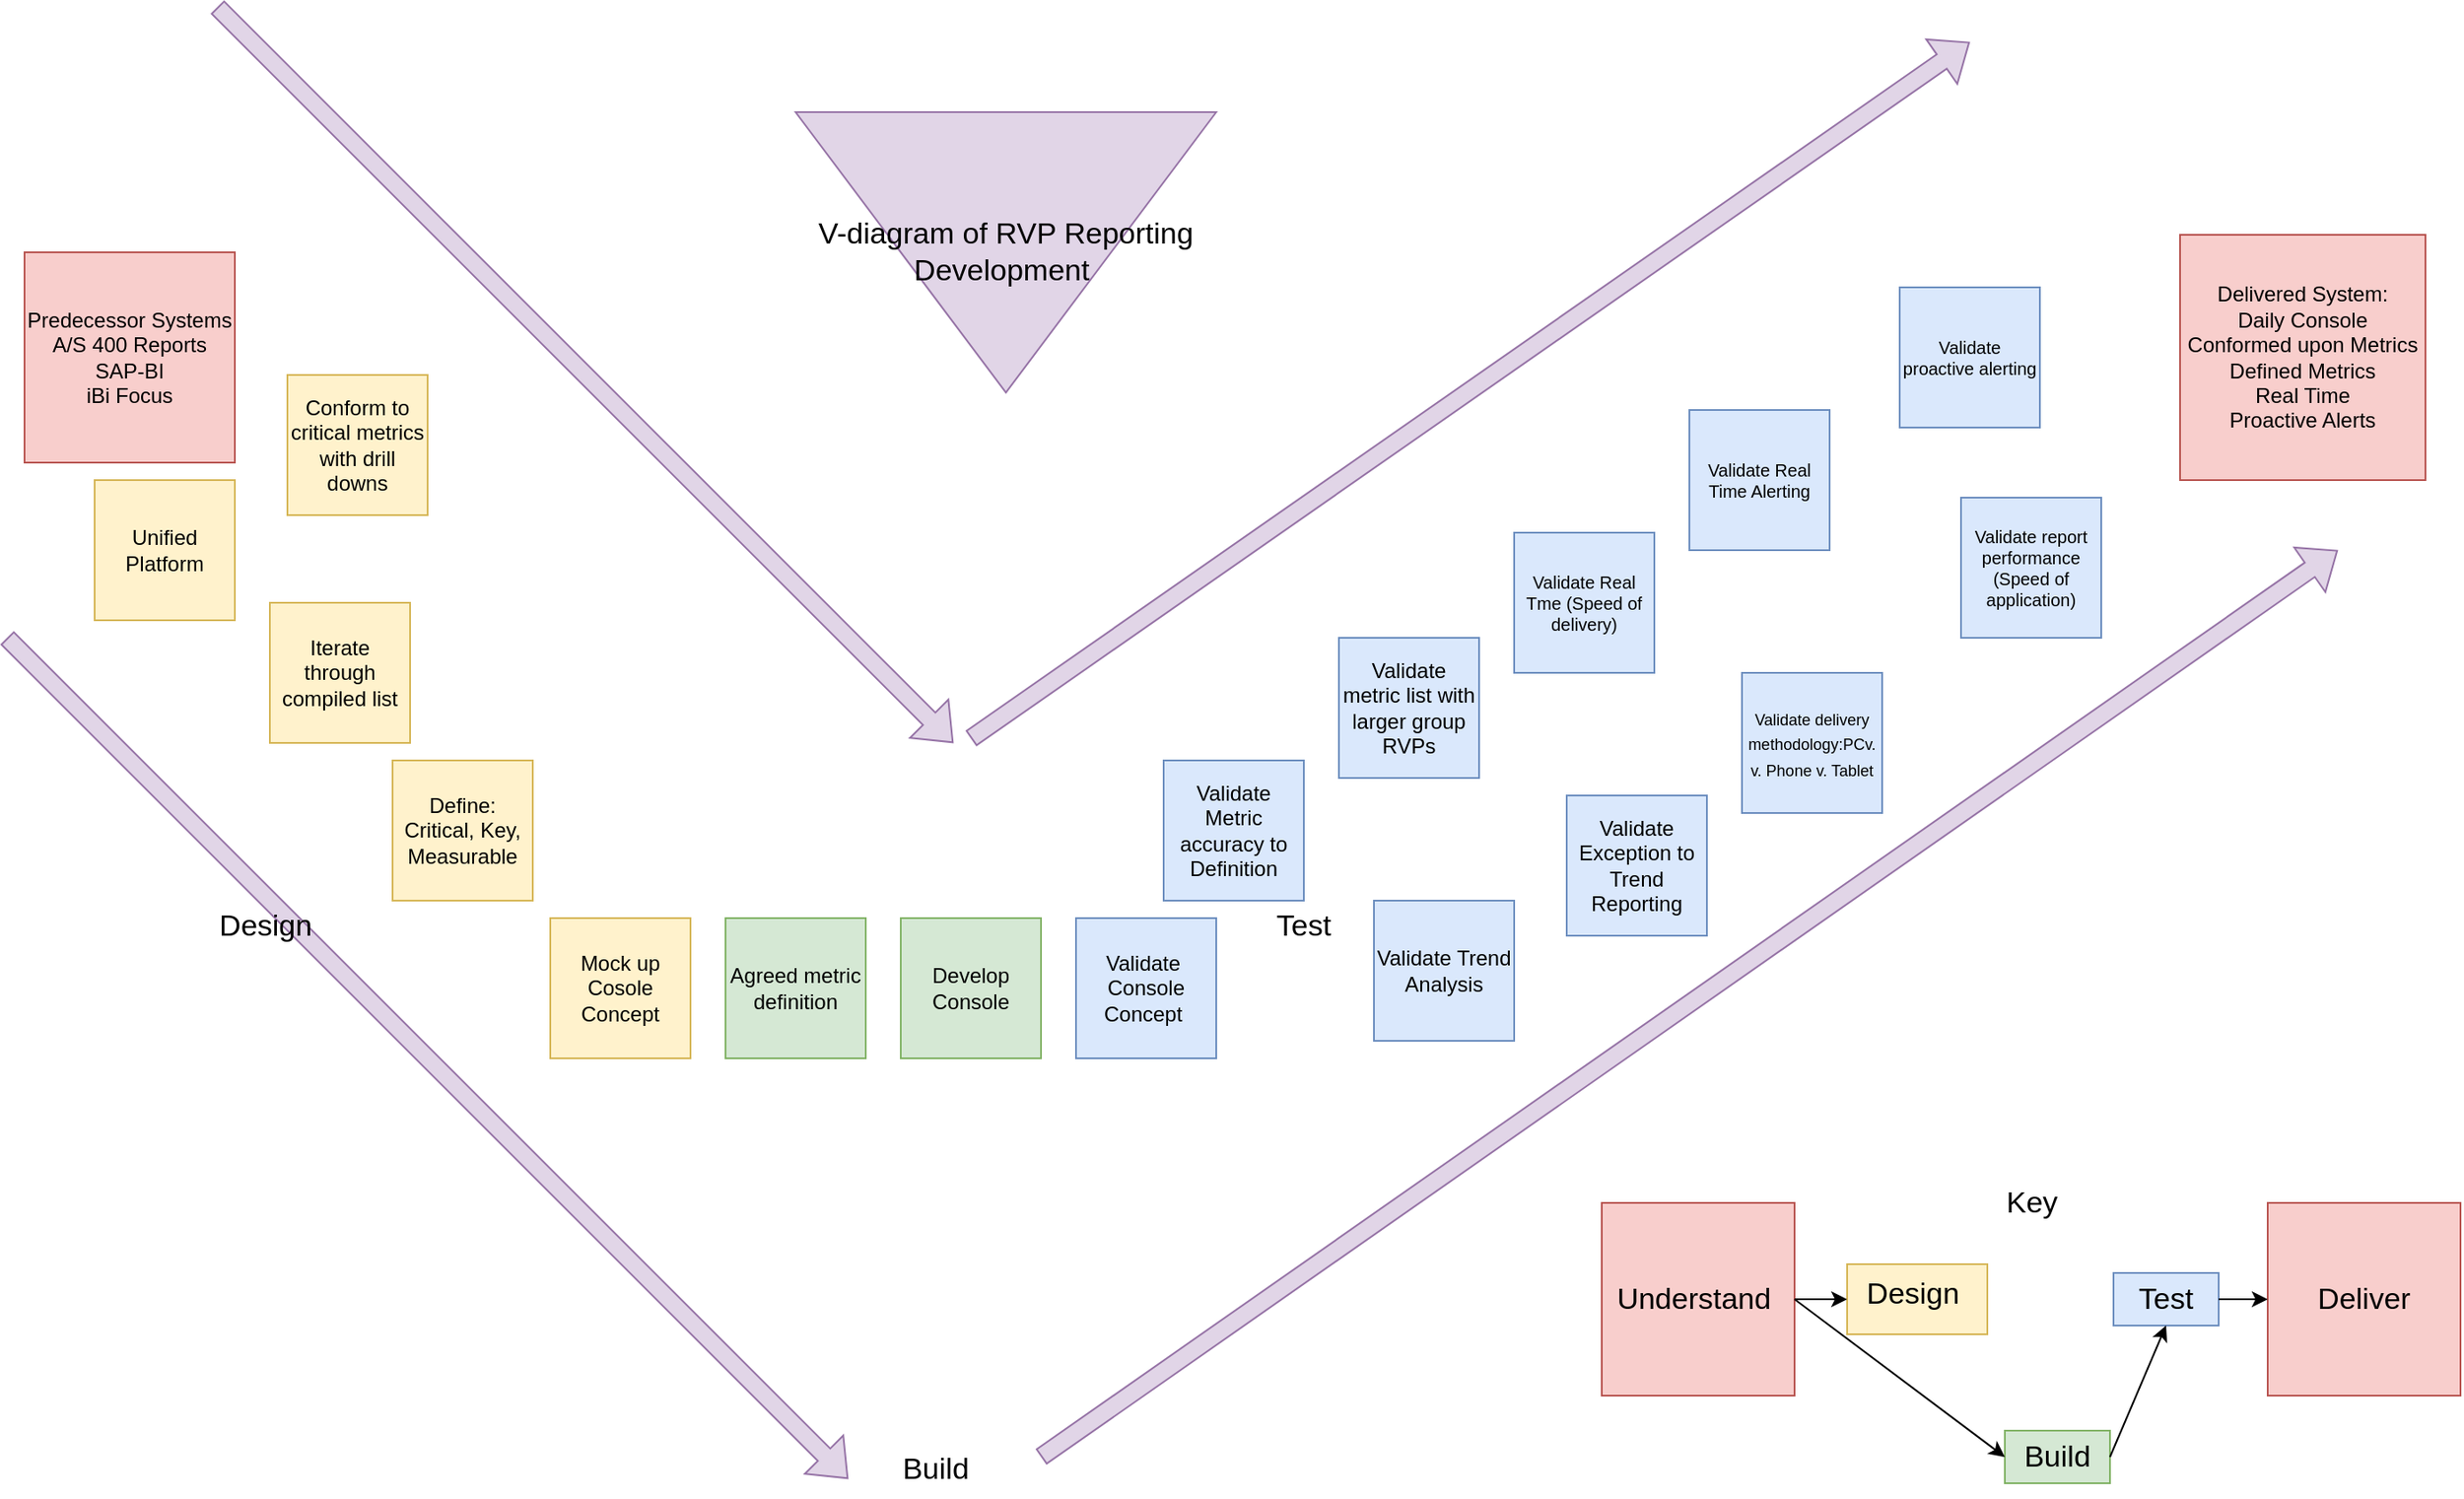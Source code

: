 <mxfile version="16.0.0" type="github">
  <diagram id="C5RBs43oDa-KdzZeNtuy" name="Page-1">
    <mxGraphModel dx="1597" dy="842" grid="1" gridSize="10" guides="1" tooltips="1" connect="1" arrows="1" fold="1" page="1" pageScale="1" pageWidth="1700" pageHeight="1100" math="0" shadow="0">
      <root>
        <mxCell id="WIyWlLk6GJQsqaUBKTNV-0" />
        <mxCell id="WIyWlLk6GJQsqaUBKTNV-1" parent="WIyWlLk6GJQsqaUBKTNV-0" />
        <mxCell id="NZtSvfg3ziE68KTO_1ax-0" value="Predecessor Systems&lt;br&gt;A/S 400 Reports&lt;br&gt;SAP-BI&lt;br&gt;iBi Focus" style="whiteSpace=wrap;html=1;aspect=fixed;fillColor=#f8cecc;strokeColor=#b85450;" parent="WIyWlLk6GJQsqaUBKTNV-1" vertex="1">
          <mxGeometry x="40" y="170" width="120" height="120" as="geometry" />
        </mxCell>
        <mxCell id="NZtSvfg3ziE68KTO_1ax-2" value="Unified Platform" style="whiteSpace=wrap;html=1;aspect=fixed;fillColor=#fff2cc;strokeColor=#d6b656;" parent="WIyWlLk6GJQsqaUBKTNV-1" vertex="1">
          <mxGeometry x="80" y="300" width="80" height="80" as="geometry" />
        </mxCell>
        <mxCell id="NZtSvfg3ziE68KTO_1ax-3" value="Conform to critical metrics with drill downs" style="whiteSpace=wrap;html=1;aspect=fixed;fillColor=#fff2cc;strokeColor=#d6b656;" parent="WIyWlLk6GJQsqaUBKTNV-1" vertex="1">
          <mxGeometry x="190" y="240" width="80" height="80" as="geometry" />
        </mxCell>
        <mxCell id="NZtSvfg3ziE68KTO_1ax-4" value="Agreed metric definition" style="whiteSpace=wrap;html=1;aspect=fixed;fillColor=#d5e8d4;strokeColor=#82b366;" parent="WIyWlLk6GJQsqaUBKTNV-1" vertex="1">
          <mxGeometry x="440" y="550" width="80" height="80" as="geometry" />
        </mxCell>
        <mxCell id="NZtSvfg3ziE68KTO_1ax-5" value="Validate metric list with larger group RVPs" style="whiteSpace=wrap;html=1;aspect=fixed;fillColor=#dae8fc;strokeColor=#6c8ebf;" parent="WIyWlLk6GJQsqaUBKTNV-1" vertex="1">
          <mxGeometry x="790" y="390" width="80" height="80" as="geometry" />
        </mxCell>
        <mxCell id="NZtSvfg3ziE68KTO_1ax-6" value="Validate Metric accuracy to Definition" style="whiteSpace=wrap;html=1;aspect=fixed;fillColor=#dae8fc;strokeColor=#6c8ebf;" parent="WIyWlLk6GJQsqaUBKTNV-1" vertex="1">
          <mxGeometry x="690" y="460" width="80" height="80" as="geometry" />
        </mxCell>
        <mxCell id="NZtSvfg3ziE68KTO_1ax-7" value="Iterate through compiled list" style="whiteSpace=wrap;html=1;aspect=fixed;fillColor=#fff2cc;strokeColor=#d6b656;" parent="WIyWlLk6GJQsqaUBKTNV-1" vertex="1">
          <mxGeometry x="180" y="370" width="80" height="80" as="geometry" />
        </mxCell>
        <mxCell id="NZtSvfg3ziE68KTO_1ax-8" value="Define: Critical, Key, Measurable" style="whiteSpace=wrap;html=1;aspect=fixed;fillColor=#fff2cc;strokeColor=#d6b656;" parent="WIyWlLk6GJQsqaUBKTNV-1" vertex="1">
          <mxGeometry x="250" y="460" width="80" height="80" as="geometry" />
        </mxCell>
        <mxCell id="NZtSvfg3ziE68KTO_1ax-9" value="Validate&amp;nbsp; Console Concept&amp;nbsp;" style="whiteSpace=wrap;html=1;aspect=fixed;fillColor=#dae8fc;strokeColor=#6c8ebf;" parent="WIyWlLk6GJQsqaUBKTNV-1" vertex="1">
          <mxGeometry x="640" y="550" width="80" height="80" as="geometry" />
        </mxCell>
        <mxCell id="NZtSvfg3ziE68KTO_1ax-10" value="Validate Trend Analysis" style="whiteSpace=wrap;html=1;aspect=fixed;fillColor=#dae8fc;strokeColor=#6c8ebf;" parent="WIyWlLk6GJQsqaUBKTNV-1" vertex="1">
          <mxGeometry x="810" y="540" width="80" height="80" as="geometry" />
        </mxCell>
        <mxCell id="NZtSvfg3ziE68KTO_1ax-11" value="Validate Exception to Trend Reporting" style="whiteSpace=wrap;html=1;aspect=fixed;fillColor=#dae8fc;strokeColor=#6c8ebf;" parent="WIyWlLk6GJQsqaUBKTNV-1" vertex="1">
          <mxGeometry x="920" y="480" width="80" height="80" as="geometry" />
        </mxCell>
        <mxCell id="NZtSvfg3ziE68KTO_1ax-12" value="&lt;font style=&quot;font-size: 9px&quot;&gt;Validate delivery methodology:PCv. v. Phone v. Tablet&lt;/font&gt;" style="whiteSpace=wrap;html=1;aspect=fixed;fillColor=#dae8fc;strokeColor=#6c8ebf;" parent="WIyWlLk6GJQsqaUBKTNV-1" vertex="1">
          <mxGeometry x="1020" y="410" width="80" height="80" as="geometry" />
        </mxCell>
        <mxCell id="NZtSvfg3ziE68KTO_1ax-13" value="&lt;font size=&quot;1&quot;&gt;Validate Real Tme (Speed of delivery)&lt;/font&gt;" style="whiteSpace=wrap;html=1;aspect=fixed;fontSize=9;fillColor=#dae8fc;strokeColor=#6c8ebf;" parent="WIyWlLk6GJQsqaUBKTNV-1" vertex="1">
          <mxGeometry x="890" y="330" width="80" height="80" as="geometry" />
        </mxCell>
        <mxCell id="NZtSvfg3ziE68KTO_1ax-14" value="Validate report performance (Speed of application)" style="whiteSpace=wrap;html=1;aspect=fixed;fontSize=10;fillColor=#dae8fc;strokeColor=#6c8ebf;" parent="WIyWlLk6GJQsqaUBKTNV-1" vertex="1">
          <mxGeometry x="1145" y="310" width="80" height="80" as="geometry" />
        </mxCell>
        <mxCell id="NZtSvfg3ziE68KTO_1ax-15" value="Validate Real Time Alerting" style="whiteSpace=wrap;html=1;aspect=fixed;fontSize=10;fillColor=#dae8fc;strokeColor=#6c8ebf;" parent="WIyWlLk6GJQsqaUBKTNV-1" vertex="1">
          <mxGeometry x="990" y="260" width="80" height="80" as="geometry" />
        </mxCell>
        <mxCell id="NZtSvfg3ziE68KTO_1ax-16" value="Validate proactive alerting" style="whiteSpace=wrap;html=1;aspect=fixed;fontSize=10;fillColor=#dae8fc;strokeColor=#6c8ebf;" parent="WIyWlLk6GJQsqaUBKTNV-1" vertex="1">
          <mxGeometry x="1110" y="190" width="80" height="80" as="geometry" />
        </mxCell>
        <mxCell id="NZtSvfg3ziE68KTO_1ax-17" value="" style="shape=flexArrow;endArrow=classic;html=1;rounded=0;fontSize=10;fillColor=#e1d5e7;strokeColor=#9673a6;" parent="WIyWlLk6GJQsqaUBKTNV-1" edge="1">
          <mxGeometry width="50" height="50" relative="1" as="geometry">
            <mxPoint x="30" y="390" as="sourcePoint" />
            <mxPoint x="510" y="870" as="targetPoint" />
          </mxGeometry>
        </mxCell>
        <mxCell id="NZtSvfg3ziE68KTO_1ax-20" value="" style="shape=flexArrow;endArrow=classic;html=1;rounded=0;fontSize=10;fillColor=#e1d5e7;strokeColor=#9673a6;exitX=1;exitY=0.25;exitDx=0;exitDy=0;" parent="WIyWlLk6GJQsqaUBKTNV-1" edge="1">
          <mxGeometry width="50" height="50" relative="1" as="geometry">
            <mxPoint x="620" y="857.5" as="sourcePoint" />
            <mxPoint x="1360" y="340" as="targetPoint" />
          </mxGeometry>
        </mxCell>
        <mxCell id="NZtSvfg3ziE68KTO_1ax-22" value="&lt;font style=&quot;font-size: 17px&quot;&gt;V-diagram of RVP Reporting Development&amp;nbsp;&lt;/font&gt;" style="triangle;whiteSpace=wrap;html=1;fontSize=10;direction=south;fillColor=#e1d5e7;strokeColor=#9673a6;" parent="WIyWlLk6GJQsqaUBKTNV-1" vertex="1">
          <mxGeometry x="480" y="90" width="240" height="160" as="geometry" />
        </mxCell>
        <mxCell id="NZtSvfg3ziE68KTO_1ax-23" value="Design&amp;nbsp;" style="text;html=1;strokeColor=none;fillColor=none;align=center;verticalAlign=middle;whiteSpace=wrap;rounded=0;fontSize=17;" parent="WIyWlLk6GJQsqaUBKTNV-1" vertex="1">
          <mxGeometry x="150" y="540" width="60" height="30" as="geometry" />
        </mxCell>
        <mxCell id="NZtSvfg3ziE68KTO_1ax-24" value="Build" style="text;html=1;strokeColor=none;fillColor=none;align=center;verticalAlign=middle;whiteSpace=wrap;rounded=0;fontSize=17;" parent="WIyWlLk6GJQsqaUBKTNV-1" vertex="1">
          <mxGeometry x="530" y="850" width="60" height="30" as="geometry" />
        </mxCell>
        <mxCell id="NZtSvfg3ziE68KTO_1ax-25" value="Test" style="text;html=1;strokeColor=none;fillColor=none;align=center;verticalAlign=middle;whiteSpace=wrap;rounded=0;fontSize=17;" parent="WIyWlLk6GJQsqaUBKTNV-1" vertex="1">
          <mxGeometry x="740" y="540" width="60" height="30" as="geometry" />
        </mxCell>
        <mxCell id="NZtSvfg3ziE68KTO_1ax-27" value="Mock up Cosole Concept" style="whiteSpace=wrap;html=1;aspect=fixed;fillColor=#fff2cc;strokeColor=#d6b656;" parent="WIyWlLk6GJQsqaUBKTNV-1" vertex="1">
          <mxGeometry x="340" y="550" width="80" height="80" as="geometry" />
        </mxCell>
        <mxCell id="NZtSvfg3ziE68KTO_1ax-28" value="Develop Console" style="whiteSpace=wrap;html=1;aspect=fixed;fillColor=#d5e8d4;strokeColor=#82b366;" parent="WIyWlLk6GJQsqaUBKTNV-1" vertex="1">
          <mxGeometry x="540" y="550" width="80" height="80" as="geometry" />
        </mxCell>
        <mxCell id="NZtSvfg3ziE68KTO_1ax-37" value="&lt;span style=&quot;color: rgb(0 , 0 , 0) ; font-family: &amp;#34;helvetica&amp;#34; ; font-size: 17px ; font-style: normal ; font-weight: 400 ; letter-spacing: normal ; text-indent: 0px ; text-transform: none ; word-spacing: 0px ; display: inline ; float: none ; background-color: rgb(255 , 242 , 204)&quot;&gt;Design&amp;nbsp;&lt;/span&gt;" style="text;whiteSpace=wrap;html=1;fontSize=17;fillColor=#fff2cc;strokeColor=#d6b656;align=center;" parent="WIyWlLk6GJQsqaUBKTNV-1" vertex="1">
          <mxGeometry x="1080" y="747.5" width="80" height="40" as="geometry" />
        </mxCell>
        <mxCell id="NZtSvfg3ziE68KTO_1ax-38" value="Build" style="text;html=1;strokeColor=#82b366;fillColor=#d5e8d4;align=center;verticalAlign=middle;whiteSpace=wrap;rounded=0;fontSize=17;" parent="WIyWlLk6GJQsqaUBKTNV-1" vertex="1">
          <mxGeometry x="1170" y="842.5" width="60" height="30" as="geometry" />
        </mxCell>
        <mxCell id="NZtSvfg3ziE68KTO_1ax-39" value="Test" style="text;html=1;strokeColor=#6C8EBF;fillColor=#dae8fc;align=center;verticalAlign=middle;whiteSpace=wrap;rounded=0;fontSize=17;" parent="WIyWlLk6GJQsqaUBKTNV-1" vertex="1">
          <mxGeometry x="1232" y="752.5" width="60" height="30" as="geometry" />
        </mxCell>
        <mxCell id="NZtSvfg3ziE68KTO_1ax-42" value="Key" style="text;html=1;align=center;verticalAlign=middle;resizable=0;points=[];autosize=1;strokeColor=none;fillColor=none;fontSize=17;" parent="WIyWlLk6GJQsqaUBKTNV-1" vertex="1">
          <mxGeometry x="1160" y="697.5" width="50" height="30" as="geometry" />
        </mxCell>
        <mxCell id="NZtSvfg3ziE68KTO_1ax-44" value="Delivered System:&lt;br&gt;Daily Console&lt;br&gt;Conformed upon Metrics&lt;br&gt;Defined Metrics&lt;br&gt;Real Time&lt;br&gt;Proactive Alerts" style="whiteSpace=wrap;html=1;aspect=fixed;fillColor=#f8cecc;strokeColor=#b85450;" parent="WIyWlLk6GJQsqaUBKTNV-1" vertex="1">
          <mxGeometry x="1270" y="160" width="140" height="140" as="geometry" />
        </mxCell>
        <mxCell id="NZtSvfg3ziE68KTO_1ax-45" value="Understand&amp;nbsp;" style="whiteSpace=wrap;html=1;aspect=fixed;labelBackgroundColor=#F8CECC;fontSize=17;strokeColor=#b85450;fillColor=#f8cecc;" parent="WIyWlLk6GJQsqaUBKTNV-1" vertex="1">
          <mxGeometry x="940" y="712.5" width="110" height="110" as="geometry" />
        </mxCell>
        <mxCell id="NZtSvfg3ziE68KTO_1ax-46" value="Deliver" style="whiteSpace=wrap;html=1;aspect=fixed;labelBackgroundColor=#F8CECC;fontSize=17;strokeColor=#b85450;fillColor=#f8cecc;" parent="WIyWlLk6GJQsqaUBKTNV-1" vertex="1">
          <mxGeometry x="1320" y="712.5" width="110" height="110" as="geometry" />
        </mxCell>
        <mxCell id="NZtSvfg3ziE68KTO_1ax-49" value="" style="endArrow=classic;html=1;rounded=0;fontSize=17;exitX=1;exitY=0.5;exitDx=0;exitDy=0;entryX=0;entryY=0.5;entryDx=0;entryDy=0;" parent="WIyWlLk6GJQsqaUBKTNV-1" source="NZtSvfg3ziE68KTO_1ax-45" target="NZtSvfg3ziE68KTO_1ax-37" edge="1">
          <mxGeometry width="50" height="50" relative="1" as="geometry">
            <mxPoint x="510" y="460" as="sourcePoint" />
            <mxPoint x="560" y="410" as="targetPoint" />
          </mxGeometry>
        </mxCell>
        <mxCell id="NZtSvfg3ziE68KTO_1ax-51" value="" style="endArrow=classic;html=1;rounded=0;fontSize=17;exitX=1;exitY=0.5;exitDx=0;exitDy=0;" parent="WIyWlLk6GJQsqaUBKTNV-1" source="NZtSvfg3ziE68KTO_1ax-39" target="NZtSvfg3ziE68KTO_1ax-46" edge="1">
          <mxGeometry width="50" height="50" relative="1" as="geometry">
            <mxPoint x="510" y="480" as="sourcePoint" />
            <mxPoint x="560" y="430" as="targetPoint" />
          </mxGeometry>
        </mxCell>
        <mxCell id="NZtSvfg3ziE68KTO_1ax-52" value="" style="endArrow=classic;html=1;rounded=0;fontSize=17;entryX=0;entryY=0.5;entryDx=0;entryDy=0;exitX=1;exitY=0.5;exitDx=0;exitDy=0;" parent="WIyWlLk6GJQsqaUBKTNV-1" target="NZtSvfg3ziE68KTO_1ax-38" edge="1" source="NZtSvfg3ziE68KTO_1ax-45">
          <mxGeometry width="50" height="50" relative="1" as="geometry">
            <mxPoint x="850" y="705" as="sourcePoint" />
            <mxPoint x="60" y="640" as="targetPoint" />
          </mxGeometry>
        </mxCell>
        <mxCell id="NZtSvfg3ziE68KTO_1ax-53" value="" style="endArrow=classic;html=1;rounded=0;fontSize=17;exitX=1;exitY=0.5;exitDx=0;exitDy=0;entryX=0.5;entryY=1;entryDx=0;entryDy=0;" parent="WIyWlLk6GJQsqaUBKTNV-1" source="NZtSvfg3ziE68KTO_1ax-38" target="NZtSvfg3ziE68KTO_1ax-39" edge="1">
          <mxGeometry width="50" height="50" relative="1" as="geometry">
            <mxPoint x="510" y="480" as="sourcePoint" />
            <mxPoint x="560" y="430" as="targetPoint" />
          </mxGeometry>
        </mxCell>
        <mxCell id="DgTb2B2vFIXz5Q7duLFu-6" value="" style="shape=flexArrow;endArrow=classic;html=1;rounded=0;fontSize=10;fillColor=#e1d5e7;strokeColor=#9673a6;" edge="1" parent="WIyWlLk6GJQsqaUBKTNV-1">
          <mxGeometry width="50" height="50" relative="1" as="geometry">
            <mxPoint x="150" y="30" as="sourcePoint" />
            <mxPoint x="570" y="450" as="targetPoint" />
          </mxGeometry>
        </mxCell>
        <mxCell id="DgTb2B2vFIXz5Q7duLFu-7" value="" style="shape=flexArrow;endArrow=classic;html=1;rounded=0;fontSize=10;fillColor=#e1d5e7;strokeColor=#9673a6;exitX=1;exitY=0.25;exitDx=0;exitDy=0;" edge="1" parent="WIyWlLk6GJQsqaUBKTNV-1">
          <mxGeometry width="50" height="50" relative="1" as="geometry">
            <mxPoint x="580" y="447.5" as="sourcePoint" />
            <mxPoint x="1150" y="50" as="targetPoint" />
          </mxGeometry>
        </mxCell>
      </root>
    </mxGraphModel>
  </diagram>
</mxfile>
